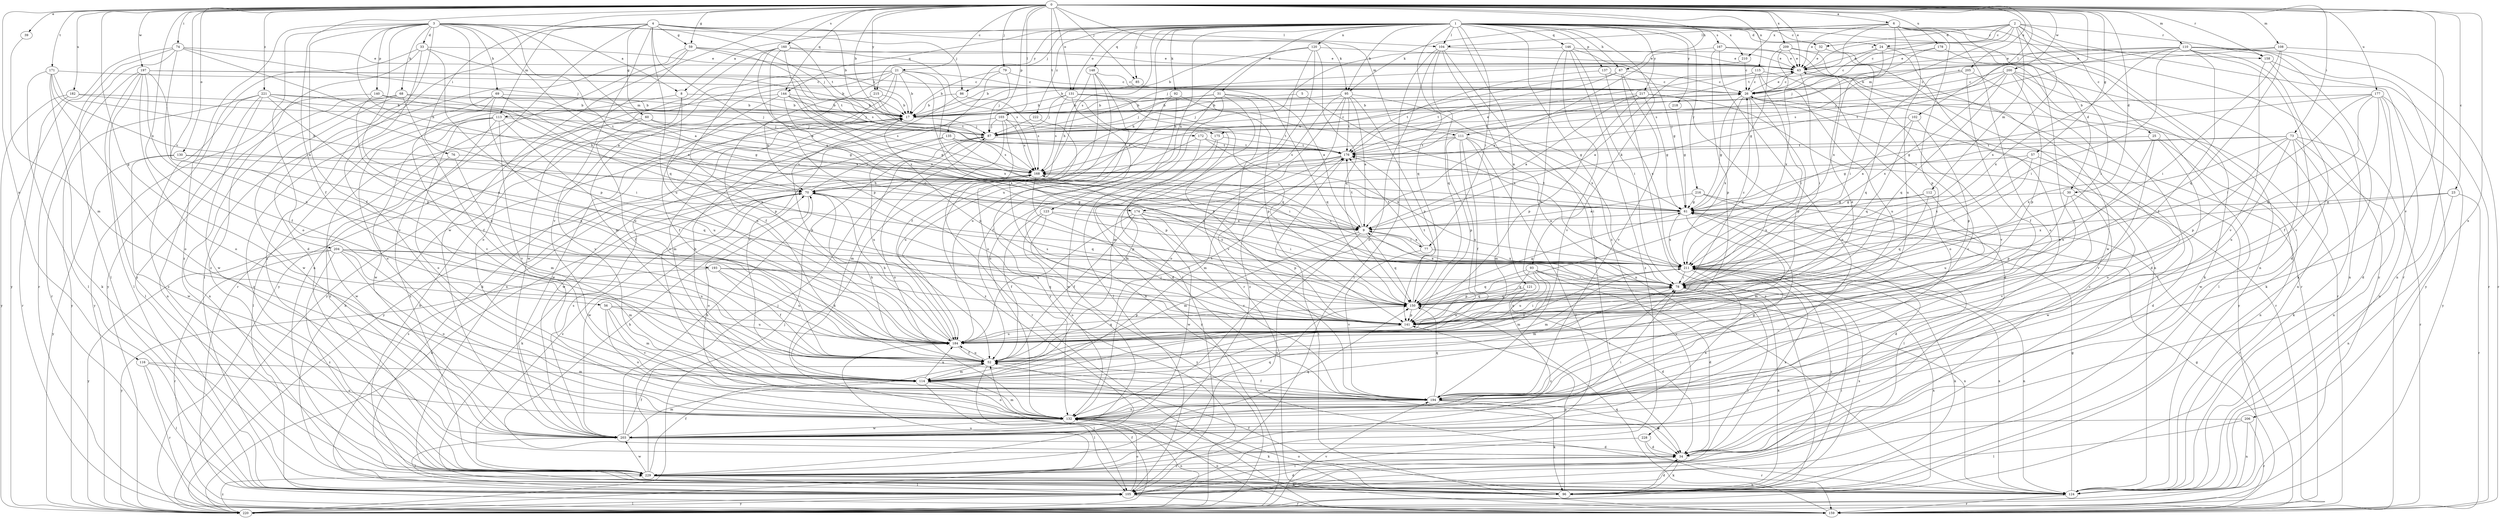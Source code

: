 strict digraph  {
0;
1;
2;
3;
4;
5;
6;
8;
9;
17;
21;
23;
24;
25;
26;
30;
31;
32;
33;
34;
39;
43;
52;
56;
57;
59;
60;
61;
67;
68;
69;
70;
73;
74;
76;
77;
78;
79;
85;
86;
87;
92;
93;
95;
96;
102;
103;
104;
105;
108;
110;
111;
112;
113;
114;
115;
116;
120;
121;
123;
124;
130;
131;
132;
135;
137;
140;
141;
144;
146;
148;
150;
158;
159;
160;
167;
168;
171;
172;
174;
175;
176;
177;
178;
182;
184;
193;
194;
197;
200;
203;
204;
205;
206;
209;
210;
211;
215;
216;
217;
218;
220;
221;
222;
228;
229;
0 -> 6  [label=a];
0 -> 17  [label=b];
0 -> 21  [label=c];
0 -> 23  [label=c];
0 -> 30  [label=d];
0 -> 39  [label=e];
0 -> 43  [label=e];
0 -> 52  [label=f];
0 -> 56  [label=g];
0 -> 57  [label=g];
0 -> 59  [label=g];
0 -> 67  [label=h];
0 -> 73  [label=i];
0 -> 74  [label=i];
0 -> 76  [label=i];
0 -> 79  [label=j];
0 -> 85  [label=j];
0 -> 102  [label=l];
0 -> 103  [label=l];
0 -> 108  [label=m];
0 -> 110  [label=m];
0 -> 111  [label=m];
0 -> 115  [label=n];
0 -> 116  [label=n];
0 -> 130  [label=o];
0 -> 131  [label=o];
0 -> 135  [label=p];
0 -> 144  [label=q];
0 -> 158  [label=r];
0 -> 160  [label=s];
0 -> 171  [label=t];
0 -> 172  [label=t];
0 -> 174  [label=t];
0 -> 177  [label=u];
0 -> 178  [label=u];
0 -> 182  [label=u];
0 -> 193  [label=v];
0 -> 194  [label=v];
0 -> 197  [label=w];
0 -> 200  [label=w];
0 -> 203  [label=w];
0 -> 204  [label=x];
0 -> 205  [label=x];
0 -> 206  [label=x];
0 -> 209  [label=x];
0 -> 215  [label=y];
0 -> 221  [label=z];
1 -> 8  [label=a];
1 -> 24  [label=c];
1 -> 30  [label=d];
1 -> 31  [label=d];
1 -> 32  [label=d];
1 -> 67  [label=h];
1 -> 77  [label=i];
1 -> 85  [label=j];
1 -> 86  [label=j];
1 -> 92  [label=k];
1 -> 93  [label=k];
1 -> 95  [label=k];
1 -> 104  [label=l];
1 -> 120  [label=n];
1 -> 121  [label=n];
1 -> 123  [label=n];
1 -> 124  [label=n];
1 -> 131  [label=o];
1 -> 137  [label=p];
1 -> 144  [label=q];
1 -> 146  [label=q];
1 -> 148  [label=q];
1 -> 150  [label=q];
1 -> 158  [label=r];
1 -> 167  [label=s];
1 -> 168  [label=s];
1 -> 184  [label=u];
1 -> 210  [label=x];
1 -> 215  [label=y];
1 -> 216  [label=y];
1 -> 217  [label=y];
1 -> 218  [label=y];
1 -> 222  [label=z];
1 -> 228  [label=z];
2 -> 24  [label=c];
2 -> 25  [label=c];
2 -> 26  [label=c];
2 -> 32  [label=d];
2 -> 43  [label=e];
2 -> 111  [label=m];
2 -> 112  [label=m];
2 -> 158  [label=r];
2 -> 159  [label=r];
2 -> 210  [label=x];
2 -> 211  [label=x];
2 -> 220  [label=y];
3 -> 8  [label=a];
3 -> 9  [label=a];
3 -> 33  [label=d];
3 -> 34  [label=d];
3 -> 52  [label=f];
3 -> 68  [label=h];
3 -> 69  [label=h];
3 -> 70  [label=h];
3 -> 86  [label=j];
3 -> 87  [label=j];
3 -> 132  [label=o];
3 -> 140  [label=p];
3 -> 150  [label=q];
3 -> 174  [label=t];
3 -> 184  [label=u];
3 -> 211  [label=x];
3 -> 229  [label=z];
4 -> 9  [label=a];
4 -> 17  [label=b];
4 -> 59  [label=g];
4 -> 60  [label=g];
4 -> 95  [label=k];
4 -> 104  [label=l];
4 -> 113  [label=m];
4 -> 124  [label=n];
4 -> 175  [label=t];
4 -> 184  [label=u];
4 -> 194  [label=v];
4 -> 229  [label=z];
5 -> 17  [label=b];
5 -> 211  [label=x];
6 -> 43  [label=e];
6 -> 95  [label=k];
6 -> 104  [label=l];
6 -> 124  [label=n];
6 -> 132  [label=o];
6 -> 141  [label=p];
6 -> 175  [label=t];
6 -> 184  [label=u];
6 -> 194  [label=v];
6 -> 211  [label=x];
8 -> 17  [label=b];
8 -> 113  [label=m];
8 -> 184  [label=u];
8 -> 194  [label=v];
9 -> 77  [label=i];
9 -> 114  [label=m];
9 -> 150  [label=q];
9 -> 176  [label=t];
9 -> 229  [label=z];
17 -> 87  [label=j];
17 -> 114  [label=m];
17 -> 141  [label=p];
17 -> 203  [label=w];
21 -> 17  [label=b];
21 -> 26  [label=c];
21 -> 52  [label=f];
21 -> 78  [label=i];
21 -> 96  [label=k];
21 -> 114  [label=m];
21 -> 124  [label=n];
21 -> 203  [label=w];
21 -> 211  [label=x];
21 -> 220  [label=y];
23 -> 61  [label=g];
23 -> 124  [label=n];
23 -> 159  [label=r];
23 -> 211  [label=x];
24 -> 26  [label=c];
24 -> 43  [label=e];
24 -> 96  [label=k];
24 -> 132  [label=o];
24 -> 168  [label=s];
25 -> 124  [label=n];
25 -> 132  [label=o];
25 -> 176  [label=t];
25 -> 184  [label=u];
25 -> 194  [label=v];
26 -> 17  [label=b];
26 -> 43  [label=e];
26 -> 61  [label=g];
26 -> 141  [label=p];
26 -> 150  [label=q];
26 -> 211  [label=x];
26 -> 220  [label=y];
30 -> 61  [label=g];
30 -> 141  [label=p];
30 -> 194  [label=v];
30 -> 203  [label=w];
31 -> 17  [label=b];
31 -> 34  [label=d];
31 -> 87  [label=j];
31 -> 105  [label=l];
31 -> 132  [label=o];
31 -> 150  [label=q];
31 -> 194  [label=v];
32 -> 43  [label=e];
32 -> 78  [label=i];
33 -> 43  [label=e];
33 -> 141  [label=p];
33 -> 176  [label=t];
33 -> 194  [label=v];
33 -> 220  [label=y];
33 -> 229  [label=z];
34 -> 70  [label=h];
34 -> 96  [label=k];
34 -> 211  [label=x];
34 -> 229  [label=z];
39 -> 114  [label=m];
43 -> 26  [label=c];
43 -> 78  [label=i];
43 -> 159  [label=r];
43 -> 194  [label=v];
52 -> 70  [label=h];
52 -> 105  [label=l];
52 -> 114  [label=m];
52 -> 176  [label=t];
52 -> 184  [label=u];
52 -> 211  [label=x];
56 -> 114  [label=m];
56 -> 132  [label=o];
56 -> 141  [label=p];
56 -> 184  [label=u];
56 -> 194  [label=v];
57 -> 34  [label=d];
57 -> 78  [label=i];
57 -> 168  [label=s];
57 -> 211  [label=x];
59 -> 17  [label=b];
59 -> 43  [label=e];
59 -> 105  [label=l];
59 -> 132  [label=o];
59 -> 159  [label=r];
59 -> 168  [label=s];
60 -> 52  [label=f];
60 -> 87  [label=j];
60 -> 168  [label=s];
60 -> 229  [label=z];
61 -> 9  [label=a];
61 -> 34  [label=d];
61 -> 114  [label=m];
61 -> 176  [label=t];
61 -> 211  [label=x];
67 -> 26  [label=c];
67 -> 168  [label=s];
67 -> 176  [label=t];
67 -> 194  [label=v];
67 -> 220  [label=y];
68 -> 9  [label=a];
68 -> 17  [label=b];
68 -> 52  [label=f];
68 -> 105  [label=l];
68 -> 124  [label=n];
68 -> 203  [label=w];
69 -> 17  [label=b];
69 -> 61  [label=g];
69 -> 141  [label=p];
69 -> 184  [label=u];
69 -> 194  [label=v];
69 -> 229  [label=z];
70 -> 61  [label=g];
70 -> 87  [label=j];
70 -> 96  [label=k];
70 -> 132  [label=o];
70 -> 150  [label=q];
70 -> 203  [label=w];
70 -> 229  [label=z];
73 -> 61  [label=g];
73 -> 96  [label=k];
73 -> 124  [label=n];
73 -> 141  [label=p];
73 -> 159  [label=r];
73 -> 176  [label=t];
73 -> 184  [label=u];
73 -> 203  [label=w];
73 -> 211  [label=x];
74 -> 9  [label=a];
74 -> 43  [label=e];
74 -> 87  [label=j];
74 -> 105  [label=l];
74 -> 159  [label=r];
74 -> 184  [label=u];
74 -> 220  [label=y];
76 -> 114  [label=m];
76 -> 168  [label=s];
76 -> 203  [label=w];
77 -> 9  [label=a];
77 -> 176  [label=t];
77 -> 194  [label=v];
77 -> 211  [label=x];
78 -> 9  [label=a];
78 -> 26  [label=c];
78 -> 96  [label=k];
78 -> 105  [label=l];
78 -> 114  [label=m];
78 -> 141  [label=p];
78 -> 150  [label=q];
79 -> 17  [label=b];
79 -> 26  [label=c];
79 -> 87  [label=j];
79 -> 194  [label=v];
85 -> 9  [label=a];
85 -> 17  [label=b];
86 -> 17  [label=b];
86 -> 168  [label=s];
86 -> 194  [label=v];
87 -> 26  [label=c];
87 -> 114  [label=m];
87 -> 132  [label=o];
87 -> 176  [label=t];
92 -> 17  [label=b];
92 -> 52  [label=f];
92 -> 141  [label=p];
92 -> 184  [label=u];
93 -> 34  [label=d];
93 -> 78  [label=i];
93 -> 114  [label=m];
93 -> 124  [label=n];
93 -> 141  [label=p];
93 -> 150  [label=q];
93 -> 184  [label=u];
95 -> 9  [label=a];
95 -> 17  [label=b];
95 -> 87  [label=j];
95 -> 114  [label=m];
95 -> 132  [label=o];
95 -> 141  [label=p];
95 -> 176  [label=t];
95 -> 211  [label=x];
95 -> 229  [label=z];
96 -> 17  [label=b];
96 -> 34  [label=d];
96 -> 52  [label=f];
96 -> 78  [label=i];
96 -> 132  [label=o];
96 -> 141  [label=p];
96 -> 211  [label=x];
102 -> 9  [label=a];
102 -> 87  [label=j];
102 -> 141  [label=p];
102 -> 150  [label=q];
103 -> 87  [label=j];
103 -> 96  [label=k];
103 -> 159  [label=r];
103 -> 168  [label=s];
103 -> 176  [label=t];
103 -> 220  [label=y];
104 -> 34  [label=d];
104 -> 43  [label=e];
104 -> 105  [label=l];
104 -> 124  [label=n];
104 -> 132  [label=o];
104 -> 150  [label=q];
105 -> 34  [label=d];
105 -> 132  [label=o];
105 -> 159  [label=r];
105 -> 168  [label=s];
105 -> 220  [label=y];
108 -> 26  [label=c];
108 -> 43  [label=e];
108 -> 78  [label=i];
108 -> 124  [label=n];
108 -> 150  [label=q];
110 -> 17  [label=b];
110 -> 34  [label=d];
110 -> 43  [label=e];
110 -> 52  [label=f];
110 -> 78  [label=i];
110 -> 96  [label=k];
110 -> 159  [label=r];
110 -> 168  [label=s];
110 -> 194  [label=v];
110 -> 211  [label=x];
110 -> 220  [label=y];
111 -> 52  [label=f];
111 -> 78  [label=i];
111 -> 105  [label=l];
111 -> 114  [label=m];
111 -> 141  [label=p];
111 -> 168  [label=s];
111 -> 176  [label=t];
111 -> 184  [label=u];
112 -> 61  [label=g];
112 -> 150  [label=q];
112 -> 184  [label=u];
112 -> 211  [label=x];
113 -> 87  [label=j];
113 -> 105  [label=l];
113 -> 132  [label=o];
113 -> 184  [label=u];
113 -> 194  [label=v];
113 -> 203  [label=w];
113 -> 229  [label=z];
114 -> 17  [label=b];
114 -> 105  [label=l];
114 -> 132  [label=o];
114 -> 184  [label=u];
114 -> 194  [label=v];
115 -> 9  [label=a];
115 -> 17  [label=b];
115 -> 26  [label=c];
115 -> 78  [label=i];
115 -> 132  [label=o];
115 -> 184  [label=u];
116 -> 105  [label=l];
116 -> 114  [label=m];
116 -> 132  [label=o];
116 -> 159  [label=r];
120 -> 17  [label=b];
120 -> 43  [label=e];
120 -> 70  [label=h];
120 -> 105  [label=l];
120 -> 150  [label=q];
120 -> 159  [label=r];
121 -> 34  [label=d];
121 -> 150  [label=q];
121 -> 184  [label=u];
121 -> 229  [label=z];
123 -> 9  [label=a];
123 -> 52  [label=f];
123 -> 78  [label=i];
123 -> 132  [label=o];
123 -> 220  [label=y];
124 -> 17  [label=b];
124 -> 61  [label=g];
124 -> 159  [label=r];
124 -> 211  [label=x];
130 -> 150  [label=q];
130 -> 168  [label=s];
130 -> 203  [label=w];
130 -> 220  [label=y];
131 -> 17  [label=b];
131 -> 61  [label=g];
131 -> 87  [label=j];
131 -> 124  [label=n];
131 -> 141  [label=p];
131 -> 150  [label=q];
131 -> 168  [label=s];
132 -> 61  [label=g];
132 -> 96  [label=k];
132 -> 114  [label=m];
132 -> 150  [label=q];
132 -> 203  [label=w];
135 -> 78  [label=i];
135 -> 168  [label=s];
135 -> 176  [label=t];
135 -> 184  [label=u];
135 -> 203  [label=w];
137 -> 26  [label=c];
137 -> 176  [label=t];
137 -> 211  [label=x];
140 -> 17  [label=b];
140 -> 70  [label=h];
140 -> 184  [label=u];
140 -> 220  [label=y];
141 -> 43  [label=e];
141 -> 78  [label=i];
141 -> 168  [label=s];
141 -> 184  [label=u];
144 -> 17  [label=b];
144 -> 52  [label=f];
144 -> 61  [label=g];
144 -> 87  [label=j];
144 -> 132  [label=o];
144 -> 168  [label=s];
144 -> 211  [label=x];
146 -> 43  [label=e];
146 -> 61  [label=g];
146 -> 70  [label=h];
146 -> 78  [label=i];
146 -> 184  [label=u];
146 -> 194  [label=v];
146 -> 229  [label=z];
148 -> 26  [label=c];
148 -> 52  [label=f];
148 -> 70  [label=h];
148 -> 132  [label=o];
148 -> 220  [label=y];
150 -> 61  [label=g];
150 -> 141  [label=p];
150 -> 168  [label=s];
150 -> 176  [label=t];
158 -> 124  [label=n];
158 -> 159  [label=r];
158 -> 194  [label=v];
159 -> 61  [label=g];
159 -> 132  [label=o];
159 -> 150  [label=q];
159 -> 176  [label=t];
160 -> 43  [label=e];
160 -> 141  [label=p];
160 -> 150  [label=q];
160 -> 168  [label=s];
160 -> 184  [label=u];
160 -> 211  [label=x];
160 -> 220  [label=y];
167 -> 9  [label=a];
167 -> 43  [label=e];
167 -> 132  [label=o];
167 -> 141  [label=p];
167 -> 159  [label=r];
168 -> 70  [label=h];
168 -> 141  [label=p];
171 -> 9  [label=a];
171 -> 26  [label=c];
171 -> 70  [label=h];
171 -> 96  [label=k];
171 -> 105  [label=l];
171 -> 132  [label=o];
172 -> 141  [label=p];
172 -> 176  [label=t];
172 -> 184  [label=u];
172 -> 211  [label=x];
174 -> 9  [label=a];
174 -> 52  [label=f];
174 -> 141  [label=p];
174 -> 184  [label=u];
174 -> 194  [label=v];
174 -> 203  [label=w];
175 -> 176  [label=t];
175 -> 203  [label=w];
175 -> 220  [label=y];
176 -> 43  [label=e];
176 -> 52  [label=f];
176 -> 114  [label=m];
176 -> 168  [label=s];
177 -> 17  [label=b];
177 -> 34  [label=d];
177 -> 52  [label=f];
177 -> 61  [label=g];
177 -> 78  [label=i];
177 -> 124  [label=n];
177 -> 150  [label=q];
177 -> 220  [label=y];
178 -> 43  [label=e];
178 -> 78  [label=i];
178 -> 87  [label=j];
182 -> 17  [label=b];
182 -> 87  [label=j];
182 -> 159  [label=r];
182 -> 220  [label=y];
184 -> 17  [label=b];
184 -> 52  [label=f];
184 -> 70  [label=h];
184 -> 150  [label=q];
193 -> 52  [label=f];
193 -> 78  [label=i];
193 -> 150  [label=q];
193 -> 184  [label=u];
193 -> 220  [label=y];
194 -> 26  [label=c];
194 -> 34  [label=d];
194 -> 52  [label=f];
194 -> 78  [label=i];
194 -> 96  [label=k];
194 -> 132  [label=o];
194 -> 150  [label=q];
197 -> 17  [label=b];
197 -> 26  [label=c];
197 -> 52  [label=f];
197 -> 105  [label=l];
197 -> 132  [label=o];
197 -> 141  [label=p];
197 -> 159  [label=r];
197 -> 229  [label=z];
200 -> 26  [label=c];
200 -> 87  [label=j];
200 -> 96  [label=k];
200 -> 105  [label=l];
200 -> 124  [label=n];
200 -> 141  [label=p];
200 -> 150  [label=q];
200 -> 211  [label=x];
203 -> 34  [label=d];
203 -> 52  [label=f];
203 -> 70  [label=h];
203 -> 78  [label=i];
203 -> 105  [label=l];
203 -> 114  [label=m];
203 -> 150  [label=q];
203 -> 168  [label=s];
203 -> 211  [label=x];
204 -> 78  [label=i];
204 -> 114  [label=m];
204 -> 132  [label=o];
204 -> 159  [label=r];
204 -> 184  [label=u];
204 -> 211  [label=x];
204 -> 220  [label=y];
204 -> 229  [label=z];
205 -> 26  [label=c];
205 -> 34  [label=d];
205 -> 52  [label=f];
205 -> 150  [label=q];
206 -> 105  [label=l];
206 -> 124  [label=n];
206 -> 159  [label=r];
206 -> 203  [label=w];
209 -> 43  [label=e];
209 -> 61  [label=g];
209 -> 105  [label=l];
209 -> 203  [label=w];
209 -> 211  [label=x];
210 -> 26  [label=c];
210 -> 87  [label=j];
211 -> 78  [label=i];
211 -> 96  [label=k];
211 -> 114  [label=m];
211 -> 124  [label=n];
211 -> 150  [label=q];
211 -> 168  [label=s];
211 -> 194  [label=v];
211 -> 229  [label=z];
215 -> 17  [label=b];
215 -> 70  [label=h];
215 -> 176  [label=t];
216 -> 9  [label=a];
216 -> 61  [label=g];
216 -> 105  [label=l];
216 -> 159  [label=r];
217 -> 9  [label=a];
217 -> 17  [label=b];
217 -> 34  [label=d];
217 -> 61  [label=g];
217 -> 141  [label=p];
217 -> 159  [label=r];
217 -> 176  [label=t];
218 -> 61  [label=g];
220 -> 52  [label=f];
220 -> 70  [label=h];
220 -> 87  [label=j];
220 -> 105  [label=l];
220 -> 132  [label=o];
220 -> 184  [label=u];
220 -> 194  [label=v];
220 -> 211  [label=x];
220 -> 229  [label=z];
221 -> 17  [label=b];
221 -> 61  [label=g];
221 -> 78  [label=i];
221 -> 124  [label=n];
221 -> 184  [label=u];
221 -> 203  [label=w];
221 -> 220  [label=y];
221 -> 229  [label=z];
222 -> 87  [label=j];
222 -> 229  [label=z];
228 -> 34  [label=d];
228 -> 105  [label=l];
228 -> 159  [label=r];
229 -> 26  [label=c];
229 -> 52  [label=f];
229 -> 87  [label=j];
229 -> 96  [label=k];
229 -> 105  [label=l];
229 -> 124  [label=n];
229 -> 203  [label=w];
}
